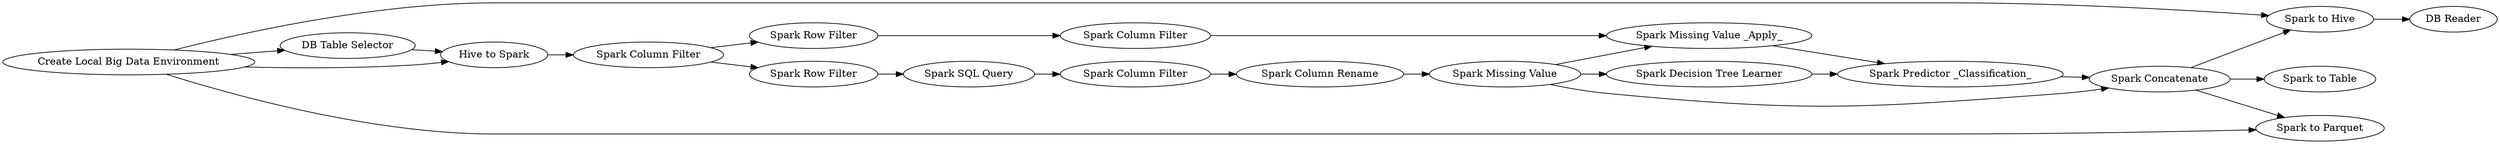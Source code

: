 digraph {
	262 -> 263
	261 -> 210
	233 -> 246
	233 -> 210
	233 -> 260
	258 -> 259
	212 -> 262
	210 -> 240
	244 -> 246
	230 -> 231
	246 -> 261
	210 -> 262
	256 -> 242
	212 -> 265
	231 -> 232
	210 -> 265
	259 -> 256
	256 -> 241
	241 -> 230
	260 -> 261
	212 -> 258
	232 -> 233
	212 -> 259
	242 -> 244
	231 [label="Spark Column Filter"]
	210 [label="Spark Concatenate"]
	246 [label="Spark Missing Value _Apply_"]
	242 [label="Spark Row Filter"]
	263 [label="DB Reader"]
	230 [label="Spark SQL Query"]
	259 [label="Hive to Spark"]
	233 [label="Spark Missing Value"]
	256 [label="Spark Column Filter"]
	240 [label="Spark to Table"]
	260 [label="Spark Decision Tree Learner"]
	265 [label="Spark to Parquet"]
	262 [label="Spark to Hive"]
	244 [label="Spark Column Filter"]
	261 [label="Spark Predictor _Classification_"]
	232 [label="Spark Column Rename"]
	258 [label="DB Table Selector"]
	241 [label="Spark Row Filter"]
	212 [label="Create Local Big Data Environment"]
	rankdir=LR
}
